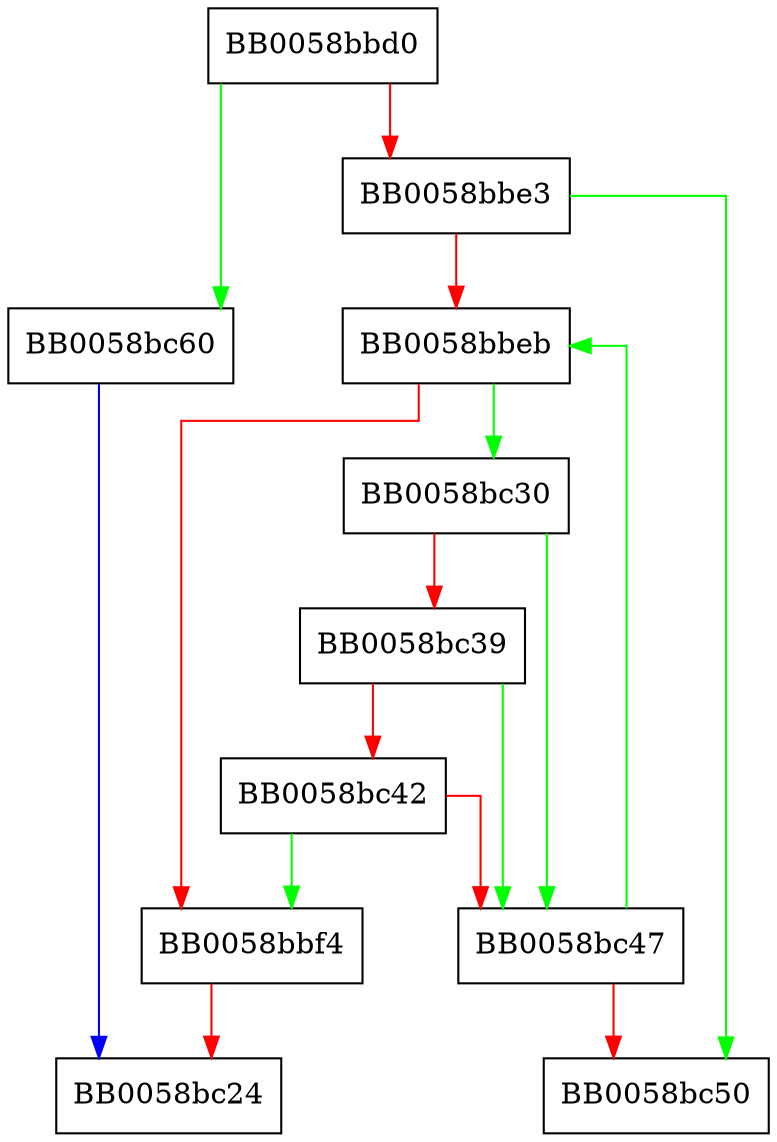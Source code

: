digraph EC_POINTs_make_affine {
  node [shape="box"];
  graph [splines=ortho];
  BB0058bbd0 -> BB0058bc60 [color="green"];
  BB0058bbd0 -> BB0058bbe3 [color="red"];
  BB0058bbe3 -> BB0058bc50 [color="green"];
  BB0058bbe3 -> BB0058bbeb [color="red"];
  BB0058bbeb -> BB0058bc30 [color="green"];
  BB0058bbeb -> BB0058bbf4 [color="red"];
  BB0058bbf4 -> BB0058bc24 [color="red"];
  BB0058bc30 -> BB0058bc47 [color="green"];
  BB0058bc30 -> BB0058bc39 [color="red"];
  BB0058bc39 -> BB0058bc47 [color="green"];
  BB0058bc39 -> BB0058bc42 [color="red"];
  BB0058bc42 -> BB0058bbf4 [color="green"];
  BB0058bc42 -> BB0058bc47 [color="red"];
  BB0058bc47 -> BB0058bbeb [color="green"];
  BB0058bc47 -> BB0058bc50 [color="red"];
  BB0058bc60 -> BB0058bc24 [color="blue"];
}